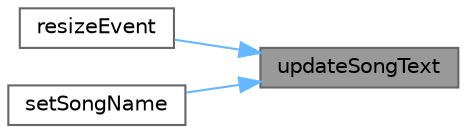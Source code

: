 digraph "updateSongText"
{
 // LATEX_PDF_SIZE
  bgcolor="transparent";
  edge [fontname=Helvetica,fontsize=10,labelfontname=Helvetica,labelfontsize=10];
  node [fontname=Helvetica,fontsize=10,shape=box,height=0.2,width=0.4];
  rankdir="RL";
  Node1 [id="Node000001",label="updateSongText",height=0.2,width=0.4,color="gray40", fillcolor="grey60", style="filled", fontcolor="black",tooltip="更新歌曲名称文本"];
  Node1 -> Node2 [id="edge1_Node000001_Node000002",dir="back",color="steelblue1",style="solid",tooltip=" "];
  Node2 [id="Node000002",label="resizeEvent",height=0.2,width=0.4,color="grey40", fillcolor="white", style="filled",URL="$class_music_repo_block.html#a9a27ed4ceb22d2a19bdb88ed785085a1",tooltip="调整大小事件"];
  Node1 -> Node3 [id="edge2_Node000001_Node000003",dir="back",color="steelblue1",style="solid",tooltip=" "];
  Node3 [id="Node000003",label="setSongName",height=0.2,width=0.4,color="grey40", fillcolor="white", style="filled",URL="$class_music_repo_block.html#a0f9ad0adbcb62033118856fbb9b09426",tooltip="设置歌曲名称"];
}
